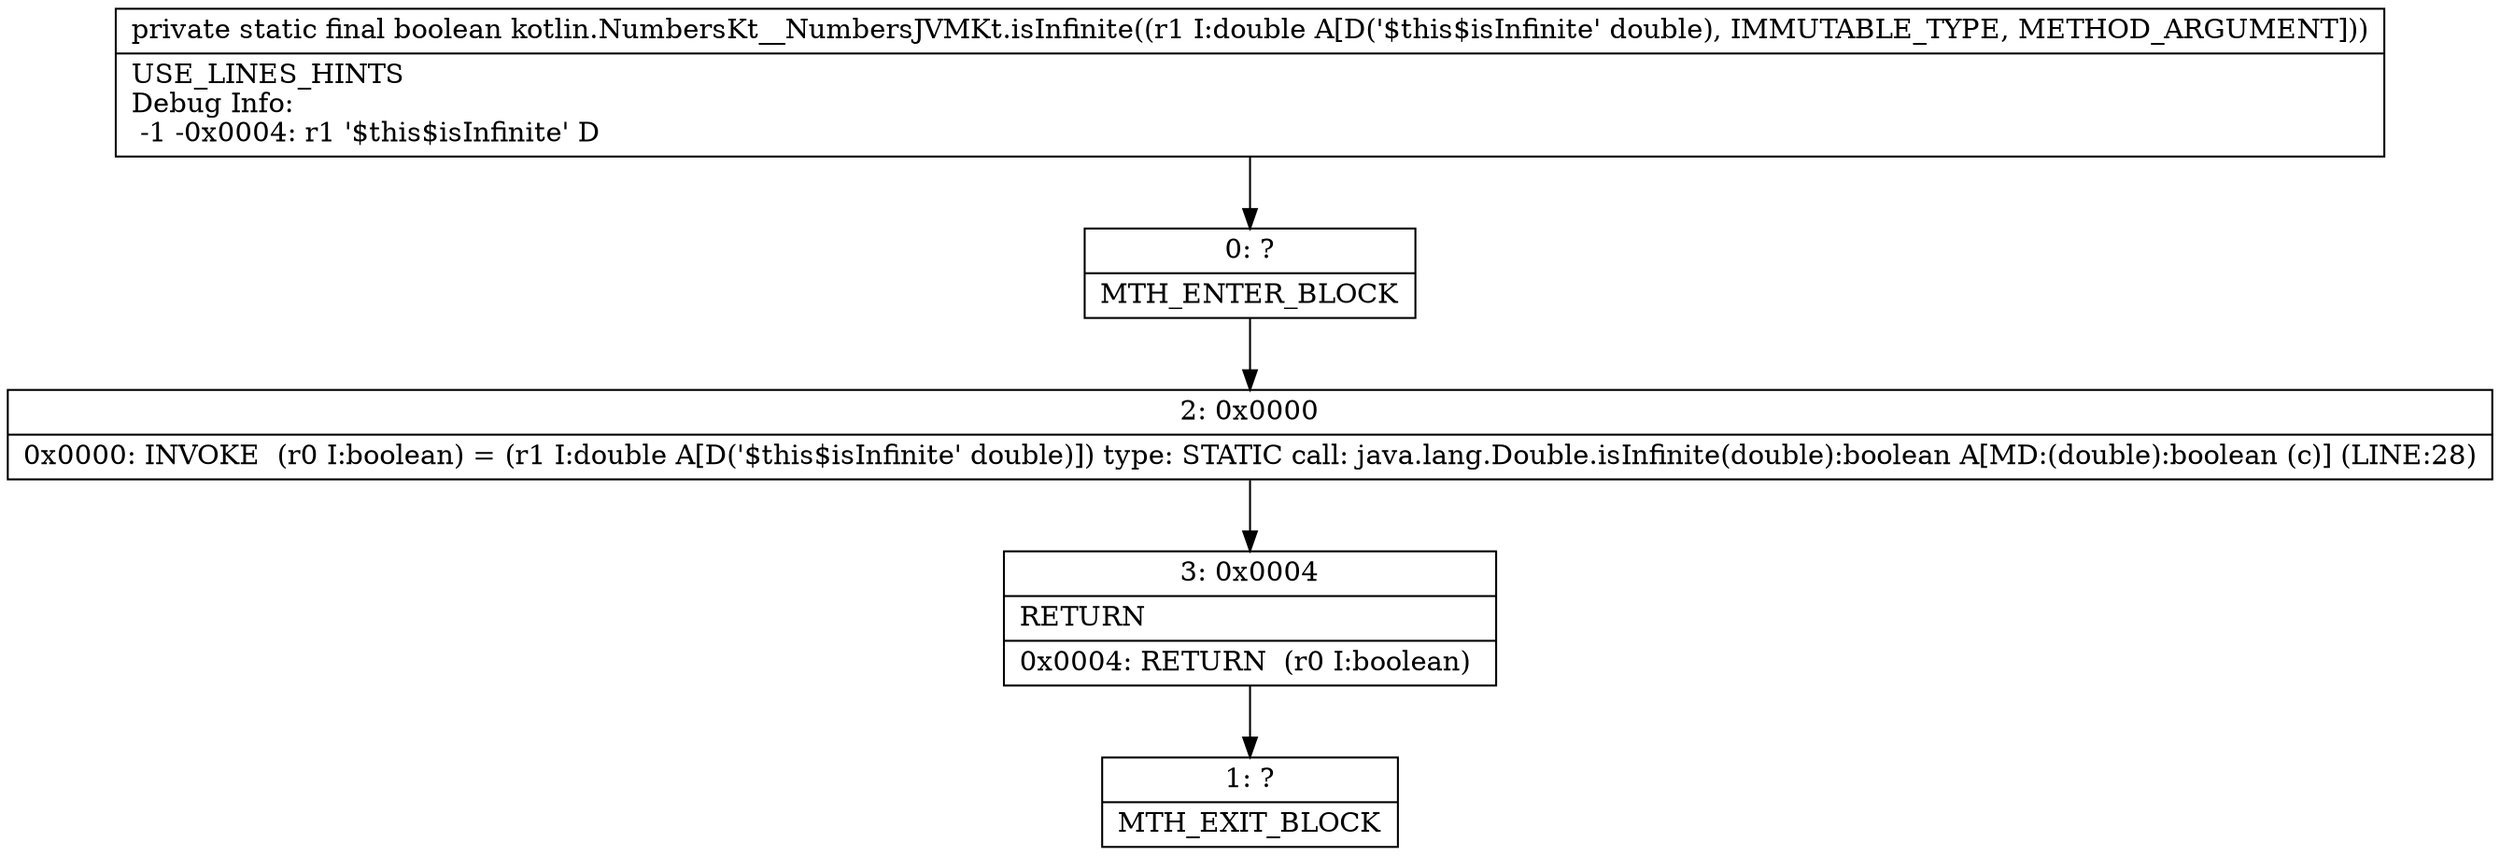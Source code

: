 digraph "CFG forkotlin.NumbersKt__NumbersJVMKt.isInfinite(D)Z" {
Node_0 [shape=record,label="{0\:\ ?|MTH_ENTER_BLOCK\l}"];
Node_2 [shape=record,label="{2\:\ 0x0000|0x0000: INVOKE  (r0 I:boolean) = (r1 I:double A[D('$this$isInfinite' double)]) type: STATIC call: java.lang.Double.isInfinite(double):boolean A[MD:(double):boolean (c)] (LINE:28)\l}"];
Node_3 [shape=record,label="{3\:\ 0x0004|RETURN\l|0x0004: RETURN  (r0 I:boolean) \l}"];
Node_1 [shape=record,label="{1\:\ ?|MTH_EXIT_BLOCK\l}"];
MethodNode[shape=record,label="{private static final boolean kotlin.NumbersKt__NumbersJVMKt.isInfinite((r1 I:double A[D('$this$isInfinite' double), IMMUTABLE_TYPE, METHOD_ARGUMENT]))  | USE_LINES_HINTS\lDebug Info:\l  \-1 \-0x0004: r1 '$this$isInfinite' D\l}"];
MethodNode -> Node_0;Node_0 -> Node_2;
Node_2 -> Node_3;
Node_3 -> Node_1;
}

